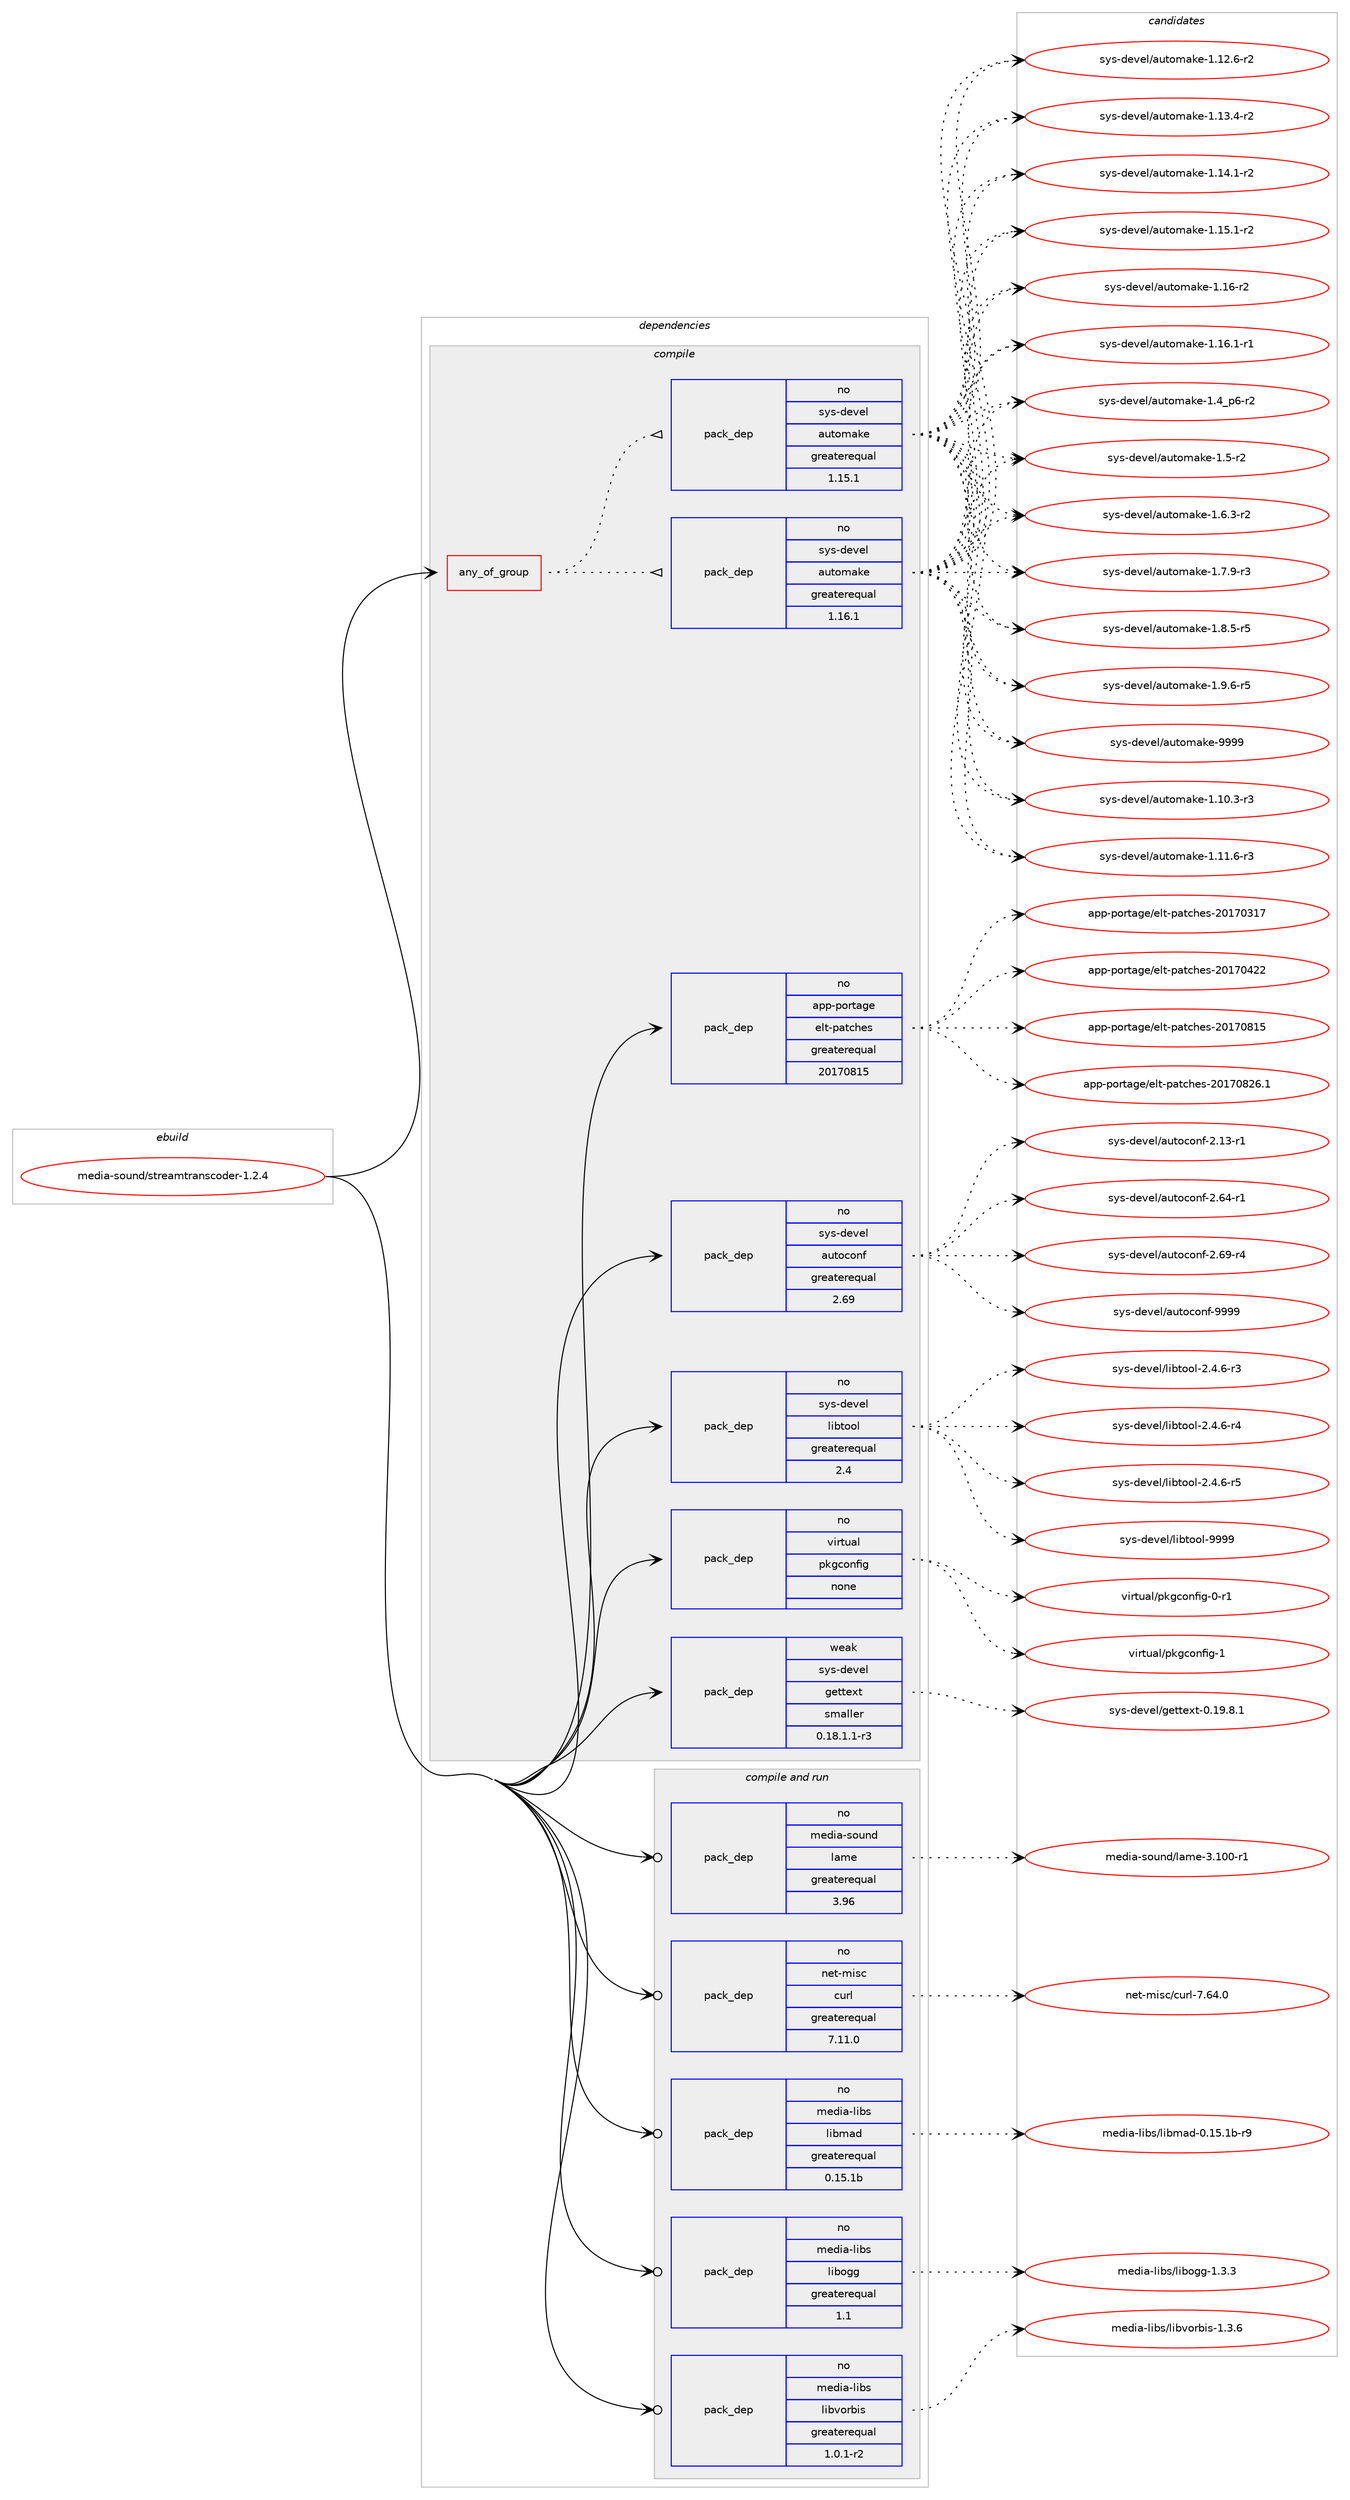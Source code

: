 digraph prolog {

# *************
# Graph options
# *************

newrank=true;
concentrate=true;
compound=true;
graph [rankdir=LR,fontname=Helvetica,fontsize=10,ranksep=1.5];#, ranksep=2.5, nodesep=0.2];
edge  [arrowhead=vee];
node  [fontname=Helvetica,fontsize=10];

# **********
# The ebuild
# **********

subgraph cluster_leftcol {
color=gray;
rank=same;
label=<<i>ebuild</i>>;
id [label="media-sound/streamtranscoder-1.2.4", color=red, width=4, href="../media-sound/streamtranscoder-1.2.4.svg"];
}

# ****************
# The dependencies
# ****************

subgraph cluster_midcol {
color=gray;
label=<<i>dependencies</i>>;
subgraph cluster_compile {
fillcolor="#eeeeee";
style=filled;
label=<<i>compile</i>>;
subgraph any25569 {
dependency1630977 [label=<<TABLE BORDER="0" CELLBORDER="1" CELLSPACING="0" CELLPADDING="4"><TR><TD CELLPADDING="10">any_of_group</TD></TR></TABLE>>, shape=none, color=red];subgraph pack1166335 {
dependency1630978 [label=<<TABLE BORDER="0" CELLBORDER="1" CELLSPACING="0" CELLPADDING="4" WIDTH="220"><TR><TD ROWSPAN="6" CELLPADDING="30">pack_dep</TD></TR><TR><TD WIDTH="110">no</TD></TR><TR><TD>sys-devel</TD></TR><TR><TD>automake</TD></TR><TR><TD>greaterequal</TD></TR><TR><TD>1.16.1</TD></TR></TABLE>>, shape=none, color=blue];
}
dependency1630977:e -> dependency1630978:w [weight=20,style="dotted",arrowhead="oinv"];
subgraph pack1166336 {
dependency1630979 [label=<<TABLE BORDER="0" CELLBORDER="1" CELLSPACING="0" CELLPADDING="4" WIDTH="220"><TR><TD ROWSPAN="6" CELLPADDING="30">pack_dep</TD></TR><TR><TD WIDTH="110">no</TD></TR><TR><TD>sys-devel</TD></TR><TR><TD>automake</TD></TR><TR><TD>greaterequal</TD></TR><TR><TD>1.15.1</TD></TR></TABLE>>, shape=none, color=blue];
}
dependency1630977:e -> dependency1630979:w [weight=20,style="dotted",arrowhead="oinv"];
}
id:e -> dependency1630977:w [weight=20,style="solid",arrowhead="vee"];
subgraph pack1166337 {
dependency1630980 [label=<<TABLE BORDER="0" CELLBORDER="1" CELLSPACING="0" CELLPADDING="4" WIDTH="220"><TR><TD ROWSPAN="6" CELLPADDING="30">pack_dep</TD></TR><TR><TD WIDTH="110">no</TD></TR><TR><TD>app-portage</TD></TR><TR><TD>elt-patches</TD></TR><TR><TD>greaterequal</TD></TR><TR><TD>20170815</TD></TR></TABLE>>, shape=none, color=blue];
}
id:e -> dependency1630980:w [weight=20,style="solid",arrowhead="vee"];
subgraph pack1166338 {
dependency1630981 [label=<<TABLE BORDER="0" CELLBORDER="1" CELLSPACING="0" CELLPADDING="4" WIDTH="220"><TR><TD ROWSPAN="6" CELLPADDING="30">pack_dep</TD></TR><TR><TD WIDTH="110">no</TD></TR><TR><TD>sys-devel</TD></TR><TR><TD>autoconf</TD></TR><TR><TD>greaterequal</TD></TR><TR><TD>2.69</TD></TR></TABLE>>, shape=none, color=blue];
}
id:e -> dependency1630981:w [weight=20,style="solid",arrowhead="vee"];
subgraph pack1166339 {
dependency1630982 [label=<<TABLE BORDER="0" CELLBORDER="1" CELLSPACING="0" CELLPADDING="4" WIDTH="220"><TR><TD ROWSPAN="6" CELLPADDING="30">pack_dep</TD></TR><TR><TD WIDTH="110">no</TD></TR><TR><TD>sys-devel</TD></TR><TR><TD>libtool</TD></TR><TR><TD>greaterequal</TD></TR><TR><TD>2.4</TD></TR></TABLE>>, shape=none, color=blue];
}
id:e -> dependency1630982:w [weight=20,style="solid",arrowhead="vee"];
subgraph pack1166340 {
dependency1630983 [label=<<TABLE BORDER="0" CELLBORDER="1" CELLSPACING="0" CELLPADDING="4" WIDTH="220"><TR><TD ROWSPAN="6" CELLPADDING="30">pack_dep</TD></TR><TR><TD WIDTH="110">no</TD></TR><TR><TD>virtual</TD></TR><TR><TD>pkgconfig</TD></TR><TR><TD>none</TD></TR><TR><TD></TD></TR></TABLE>>, shape=none, color=blue];
}
id:e -> dependency1630983:w [weight=20,style="solid",arrowhead="vee"];
subgraph pack1166341 {
dependency1630984 [label=<<TABLE BORDER="0" CELLBORDER="1" CELLSPACING="0" CELLPADDING="4" WIDTH="220"><TR><TD ROWSPAN="6" CELLPADDING="30">pack_dep</TD></TR><TR><TD WIDTH="110">weak</TD></TR><TR><TD>sys-devel</TD></TR><TR><TD>gettext</TD></TR><TR><TD>smaller</TD></TR><TR><TD>0.18.1.1-r3</TD></TR></TABLE>>, shape=none, color=blue];
}
id:e -> dependency1630984:w [weight=20,style="solid",arrowhead="vee"];
}
subgraph cluster_compileandrun {
fillcolor="#eeeeee";
style=filled;
label=<<i>compile and run</i>>;
subgraph pack1166342 {
dependency1630985 [label=<<TABLE BORDER="0" CELLBORDER="1" CELLSPACING="0" CELLPADDING="4" WIDTH="220"><TR><TD ROWSPAN="6" CELLPADDING="30">pack_dep</TD></TR><TR><TD WIDTH="110">no</TD></TR><TR><TD>media-libs</TD></TR><TR><TD>libmad</TD></TR><TR><TD>greaterequal</TD></TR><TR><TD>0.15.1b</TD></TR></TABLE>>, shape=none, color=blue];
}
id:e -> dependency1630985:w [weight=20,style="solid",arrowhead="odotvee"];
subgraph pack1166343 {
dependency1630986 [label=<<TABLE BORDER="0" CELLBORDER="1" CELLSPACING="0" CELLPADDING="4" WIDTH="220"><TR><TD ROWSPAN="6" CELLPADDING="30">pack_dep</TD></TR><TR><TD WIDTH="110">no</TD></TR><TR><TD>media-libs</TD></TR><TR><TD>libogg</TD></TR><TR><TD>greaterequal</TD></TR><TR><TD>1.1</TD></TR></TABLE>>, shape=none, color=blue];
}
id:e -> dependency1630986:w [weight=20,style="solid",arrowhead="odotvee"];
subgraph pack1166344 {
dependency1630987 [label=<<TABLE BORDER="0" CELLBORDER="1" CELLSPACING="0" CELLPADDING="4" WIDTH="220"><TR><TD ROWSPAN="6" CELLPADDING="30">pack_dep</TD></TR><TR><TD WIDTH="110">no</TD></TR><TR><TD>media-libs</TD></TR><TR><TD>libvorbis</TD></TR><TR><TD>greaterequal</TD></TR><TR><TD>1.0.1-r2</TD></TR></TABLE>>, shape=none, color=blue];
}
id:e -> dependency1630987:w [weight=20,style="solid",arrowhead="odotvee"];
subgraph pack1166345 {
dependency1630988 [label=<<TABLE BORDER="0" CELLBORDER="1" CELLSPACING="0" CELLPADDING="4" WIDTH="220"><TR><TD ROWSPAN="6" CELLPADDING="30">pack_dep</TD></TR><TR><TD WIDTH="110">no</TD></TR><TR><TD>media-sound</TD></TR><TR><TD>lame</TD></TR><TR><TD>greaterequal</TD></TR><TR><TD>3.96</TD></TR></TABLE>>, shape=none, color=blue];
}
id:e -> dependency1630988:w [weight=20,style="solid",arrowhead="odotvee"];
subgraph pack1166346 {
dependency1630989 [label=<<TABLE BORDER="0" CELLBORDER="1" CELLSPACING="0" CELLPADDING="4" WIDTH="220"><TR><TD ROWSPAN="6" CELLPADDING="30">pack_dep</TD></TR><TR><TD WIDTH="110">no</TD></TR><TR><TD>net-misc</TD></TR><TR><TD>curl</TD></TR><TR><TD>greaterequal</TD></TR><TR><TD>7.11.0</TD></TR></TABLE>>, shape=none, color=blue];
}
id:e -> dependency1630989:w [weight=20,style="solid",arrowhead="odotvee"];
}
subgraph cluster_run {
fillcolor="#eeeeee";
style=filled;
label=<<i>run</i>>;
}
}

# **************
# The candidates
# **************

subgraph cluster_choices {
rank=same;
color=gray;
label=<<i>candidates</i>>;

subgraph choice1166335 {
color=black;
nodesep=1;
choice11512111545100101118101108479711711611110997107101454946494846514511451 [label="sys-devel/automake-1.10.3-r3", color=red, width=4,href="../sys-devel/automake-1.10.3-r3.svg"];
choice11512111545100101118101108479711711611110997107101454946494946544511451 [label="sys-devel/automake-1.11.6-r3", color=red, width=4,href="../sys-devel/automake-1.11.6-r3.svg"];
choice11512111545100101118101108479711711611110997107101454946495046544511450 [label="sys-devel/automake-1.12.6-r2", color=red, width=4,href="../sys-devel/automake-1.12.6-r2.svg"];
choice11512111545100101118101108479711711611110997107101454946495146524511450 [label="sys-devel/automake-1.13.4-r2", color=red, width=4,href="../sys-devel/automake-1.13.4-r2.svg"];
choice11512111545100101118101108479711711611110997107101454946495246494511450 [label="sys-devel/automake-1.14.1-r2", color=red, width=4,href="../sys-devel/automake-1.14.1-r2.svg"];
choice11512111545100101118101108479711711611110997107101454946495346494511450 [label="sys-devel/automake-1.15.1-r2", color=red, width=4,href="../sys-devel/automake-1.15.1-r2.svg"];
choice1151211154510010111810110847971171161111099710710145494649544511450 [label="sys-devel/automake-1.16-r2", color=red, width=4,href="../sys-devel/automake-1.16-r2.svg"];
choice11512111545100101118101108479711711611110997107101454946495446494511449 [label="sys-devel/automake-1.16.1-r1", color=red, width=4,href="../sys-devel/automake-1.16.1-r1.svg"];
choice115121115451001011181011084797117116111109971071014549465295112544511450 [label="sys-devel/automake-1.4_p6-r2", color=red, width=4,href="../sys-devel/automake-1.4_p6-r2.svg"];
choice11512111545100101118101108479711711611110997107101454946534511450 [label="sys-devel/automake-1.5-r2", color=red, width=4,href="../sys-devel/automake-1.5-r2.svg"];
choice115121115451001011181011084797117116111109971071014549465446514511450 [label="sys-devel/automake-1.6.3-r2", color=red, width=4,href="../sys-devel/automake-1.6.3-r2.svg"];
choice115121115451001011181011084797117116111109971071014549465546574511451 [label="sys-devel/automake-1.7.9-r3", color=red, width=4,href="../sys-devel/automake-1.7.9-r3.svg"];
choice115121115451001011181011084797117116111109971071014549465646534511453 [label="sys-devel/automake-1.8.5-r5", color=red, width=4,href="../sys-devel/automake-1.8.5-r5.svg"];
choice115121115451001011181011084797117116111109971071014549465746544511453 [label="sys-devel/automake-1.9.6-r5", color=red, width=4,href="../sys-devel/automake-1.9.6-r5.svg"];
choice115121115451001011181011084797117116111109971071014557575757 [label="sys-devel/automake-9999", color=red, width=4,href="../sys-devel/automake-9999.svg"];
dependency1630978:e -> choice11512111545100101118101108479711711611110997107101454946494846514511451:w [style=dotted,weight="100"];
dependency1630978:e -> choice11512111545100101118101108479711711611110997107101454946494946544511451:w [style=dotted,weight="100"];
dependency1630978:e -> choice11512111545100101118101108479711711611110997107101454946495046544511450:w [style=dotted,weight="100"];
dependency1630978:e -> choice11512111545100101118101108479711711611110997107101454946495146524511450:w [style=dotted,weight="100"];
dependency1630978:e -> choice11512111545100101118101108479711711611110997107101454946495246494511450:w [style=dotted,weight="100"];
dependency1630978:e -> choice11512111545100101118101108479711711611110997107101454946495346494511450:w [style=dotted,weight="100"];
dependency1630978:e -> choice1151211154510010111810110847971171161111099710710145494649544511450:w [style=dotted,weight="100"];
dependency1630978:e -> choice11512111545100101118101108479711711611110997107101454946495446494511449:w [style=dotted,weight="100"];
dependency1630978:e -> choice115121115451001011181011084797117116111109971071014549465295112544511450:w [style=dotted,weight="100"];
dependency1630978:e -> choice11512111545100101118101108479711711611110997107101454946534511450:w [style=dotted,weight="100"];
dependency1630978:e -> choice115121115451001011181011084797117116111109971071014549465446514511450:w [style=dotted,weight="100"];
dependency1630978:e -> choice115121115451001011181011084797117116111109971071014549465546574511451:w [style=dotted,weight="100"];
dependency1630978:e -> choice115121115451001011181011084797117116111109971071014549465646534511453:w [style=dotted,weight="100"];
dependency1630978:e -> choice115121115451001011181011084797117116111109971071014549465746544511453:w [style=dotted,weight="100"];
dependency1630978:e -> choice115121115451001011181011084797117116111109971071014557575757:w [style=dotted,weight="100"];
}
subgraph choice1166336 {
color=black;
nodesep=1;
choice11512111545100101118101108479711711611110997107101454946494846514511451 [label="sys-devel/automake-1.10.3-r3", color=red, width=4,href="../sys-devel/automake-1.10.3-r3.svg"];
choice11512111545100101118101108479711711611110997107101454946494946544511451 [label="sys-devel/automake-1.11.6-r3", color=red, width=4,href="../sys-devel/automake-1.11.6-r3.svg"];
choice11512111545100101118101108479711711611110997107101454946495046544511450 [label="sys-devel/automake-1.12.6-r2", color=red, width=4,href="../sys-devel/automake-1.12.6-r2.svg"];
choice11512111545100101118101108479711711611110997107101454946495146524511450 [label="sys-devel/automake-1.13.4-r2", color=red, width=4,href="../sys-devel/automake-1.13.4-r2.svg"];
choice11512111545100101118101108479711711611110997107101454946495246494511450 [label="sys-devel/automake-1.14.1-r2", color=red, width=4,href="../sys-devel/automake-1.14.1-r2.svg"];
choice11512111545100101118101108479711711611110997107101454946495346494511450 [label="sys-devel/automake-1.15.1-r2", color=red, width=4,href="../sys-devel/automake-1.15.1-r2.svg"];
choice1151211154510010111810110847971171161111099710710145494649544511450 [label="sys-devel/automake-1.16-r2", color=red, width=4,href="../sys-devel/automake-1.16-r2.svg"];
choice11512111545100101118101108479711711611110997107101454946495446494511449 [label="sys-devel/automake-1.16.1-r1", color=red, width=4,href="../sys-devel/automake-1.16.1-r1.svg"];
choice115121115451001011181011084797117116111109971071014549465295112544511450 [label="sys-devel/automake-1.4_p6-r2", color=red, width=4,href="../sys-devel/automake-1.4_p6-r2.svg"];
choice11512111545100101118101108479711711611110997107101454946534511450 [label="sys-devel/automake-1.5-r2", color=red, width=4,href="../sys-devel/automake-1.5-r2.svg"];
choice115121115451001011181011084797117116111109971071014549465446514511450 [label="sys-devel/automake-1.6.3-r2", color=red, width=4,href="../sys-devel/automake-1.6.3-r2.svg"];
choice115121115451001011181011084797117116111109971071014549465546574511451 [label="sys-devel/automake-1.7.9-r3", color=red, width=4,href="../sys-devel/automake-1.7.9-r3.svg"];
choice115121115451001011181011084797117116111109971071014549465646534511453 [label="sys-devel/automake-1.8.5-r5", color=red, width=4,href="../sys-devel/automake-1.8.5-r5.svg"];
choice115121115451001011181011084797117116111109971071014549465746544511453 [label="sys-devel/automake-1.9.6-r5", color=red, width=4,href="../sys-devel/automake-1.9.6-r5.svg"];
choice115121115451001011181011084797117116111109971071014557575757 [label="sys-devel/automake-9999", color=red, width=4,href="../sys-devel/automake-9999.svg"];
dependency1630979:e -> choice11512111545100101118101108479711711611110997107101454946494846514511451:w [style=dotted,weight="100"];
dependency1630979:e -> choice11512111545100101118101108479711711611110997107101454946494946544511451:w [style=dotted,weight="100"];
dependency1630979:e -> choice11512111545100101118101108479711711611110997107101454946495046544511450:w [style=dotted,weight="100"];
dependency1630979:e -> choice11512111545100101118101108479711711611110997107101454946495146524511450:w [style=dotted,weight="100"];
dependency1630979:e -> choice11512111545100101118101108479711711611110997107101454946495246494511450:w [style=dotted,weight="100"];
dependency1630979:e -> choice11512111545100101118101108479711711611110997107101454946495346494511450:w [style=dotted,weight="100"];
dependency1630979:e -> choice1151211154510010111810110847971171161111099710710145494649544511450:w [style=dotted,weight="100"];
dependency1630979:e -> choice11512111545100101118101108479711711611110997107101454946495446494511449:w [style=dotted,weight="100"];
dependency1630979:e -> choice115121115451001011181011084797117116111109971071014549465295112544511450:w [style=dotted,weight="100"];
dependency1630979:e -> choice11512111545100101118101108479711711611110997107101454946534511450:w [style=dotted,weight="100"];
dependency1630979:e -> choice115121115451001011181011084797117116111109971071014549465446514511450:w [style=dotted,weight="100"];
dependency1630979:e -> choice115121115451001011181011084797117116111109971071014549465546574511451:w [style=dotted,weight="100"];
dependency1630979:e -> choice115121115451001011181011084797117116111109971071014549465646534511453:w [style=dotted,weight="100"];
dependency1630979:e -> choice115121115451001011181011084797117116111109971071014549465746544511453:w [style=dotted,weight="100"];
dependency1630979:e -> choice115121115451001011181011084797117116111109971071014557575757:w [style=dotted,weight="100"];
}
subgraph choice1166337 {
color=black;
nodesep=1;
choice97112112451121111141169710310147101108116451129711699104101115455048495548514955 [label="app-portage/elt-patches-20170317", color=red, width=4,href="../app-portage/elt-patches-20170317.svg"];
choice97112112451121111141169710310147101108116451129711699104101115455048495548525050 [label="app-portage/elt-patches-20170422", color=red, width=4,href="../app-portage/elt-patches-20170422.svg"];
choice97112112451121111141169710310147101108116451129711699104101115455048495548564953 [label="app-portage/elt-patches-20170815", color=red, width=4,href="../app-portage/elt-patches-20170815.svg"];
choice971121124511211111411697103101471011081164511297116991041011154550484955485650544649 [label="app-portage/elt-patches-20170826.1", color=red, width=4,href="../app-portage/elt-patches-20170826.1.svg"];
dependency1630980:e -> choice97112112451121111141169710310147101108116451129711699104101115455048495548514955:w [style=dotted,weight="100"];
dependency1630980:e -> choice97112112451121111141169710310147101108116451129711699104101115455048495548525050:w [style=dotted,weight="100"];
dependency1630980:e -> choice97112112451121111141169710310147101108116451129711699104101115455048495548564953:w [style=dotted,weight="100"];
dependency1630980:e -> choice971121124511211111411697103101471011081164511297116991041011154550484955485650544649:w [style=dotted,weight="100"];
}
subgraph choice1166338 {
color=black;
nodesep=1;
choice1151211154510010111810110847971171161119911111010245504649514511449 [label="sys-devel/autoconf-2.13-r1", color=red, width=4,href="../sys-devel/autoconf-2.13-r1.svg"];
choice1151211154510010111810110847971171161119911111010245504654524511449 [label="sys-devel/autoconf-2.64-r1", color=red, width=4,href="../sys-devel/autoconf-2.64-r1.svg"];
choice1151211154510010111810110847971171161119911111010245504654574511452 [label="sys-devel/autoconf-2.69-r4", color=red, width=4,href="../sys-devel/autoconf-2.69-r4.svg"];
choice115121115451001011181011084797117116111991111101024557575757 [label="sys-devel/autoconf-9999", color=red, width=4,href="../sys-devel/autoconf-9999.svg"];
dependency1630981:e -> choice1151211154510010111810110847971171161119911111010245504649514511449:w [style=dotted,weight="100"];
dependency1630981:e -> choice1151211154510010111810110847971171161119911111010245504654524511449:w [style=dotted,weight="100"];
dependency1630981:e -> choice1151211154510010111810110847971171161119911111010245504654574511452:w [style=dotted,weight="100"];
dependency1630981:e -> choice115121115451001011181011084797117116111991111101024557575757:w [style=dotted,weight="100"];
}
subgraph choice1166339 {
color=black;
nodesep=1;
choice1151211154510010111810110847108105981161111111084550465246544511451 [label="sys-devel/libtool-2.4.6-r3", color=red, width=4,href="../sys-devel/libtool-2.4.6-r3.svg"];
choice1151211154510010111810110847108105981161111111084550465246544511452 [label="sys-devel/libtool-2.4.6-r4", color=red, width=4,href="../sys-devel/libtool-2.4.6-r4.svg"];
choice1151211154510010111810110847108105981161111111084550465246544511453 [label="sys-devel/libtool-2.4.6-r5", color=red, width=4,href="../sys-devel/libtool-2.4.6-r5.svg"];
choice1151211154510010111810110847108105981161111111084557575757 [label="sys-devel/libtool-9999", color=red, width=4,href="../sys-devel/libtool-9999.svg"];
dependency1630982:e -> choice1151211154510010111810110847108105981161111111084550465246544511451:w [style=dotted,weight="100"];
dependency1630982:e -> choice1151211154510010111810110847108105981161111111084550465246544511452:w [style=dotted,weight="100"];
dependency1630982:e -> choice1151211154510010111810110847108105981161111111084550465246544511453:w [style=dotted,weight="100"];
dependency1630982:e -> choice1151211154510010111810110847108105981161111111084557575757:w [style=dotted,weight="100"];
}
subgraph choice1166340 {
color=black;
nodesep=1;
choice11810511411611797108471121071039911111010210510345484511449 [label="virtual/pkgconfig-0-r1", color=red, width=4,href="../virtual/pkgconfig-0-r1.svg"];
choice1181051141161179710847112107103991111101021051034549 [label="virtual/pkgconfig-1", color=red, width=4,href="../virtual/pkgconfig-1.svg"];
dependency1630983:e -> choice11810511411611797108471121071039911111010210510345484511449:w [style=dotted,weight="100"];
dependency1630983:e -> choice1181051141161179710847112107103991111101021051034549:w [style=dotted,weight="100"];
}
subgraph choice1166341 {
color=black;
nodesep=1;
choice1151211154510010111810110847103101116116101120116454846495746564649 [label="sys-devel/gettext-0.19.8.1", color=red, width=4,href="../sys-devel/gettext-0.19.8.1.svg"];
dependency1630984:e -> choice1151211154510010111810110847103101116116101120116454846495746564649:w [style=dotted,weight="100"];
}
subgraph choice1166342 {
color=black;
nodesep=1;
choice10910110010597451081059811547108105981099710045484649534649984511457 [label="media-libs/libmad-0.15.1b-r9", color=red, width=4,href="../media-libs/libmad-0.15.1b-r9.svg"];
dependency1630985:e -> choice10910110010597451081059811547108105981099710045484649534649984511457:w [style=dotted,weight="100"];
}
subgraph choice1166343 {
color=black;
nodesep=1;
choice1091011001059745108105981154710810598111103103454946514651 [label="media-libs/libogg-1.3.3", color=red, width=4,href="../media-libs/libogg-1.3.3.svg"];
dependency1630986:e -> choice1091011001059745108105981154710810598111103103454946514651:w [style=dotted,weight="100"];
}
subgraph choice1166344 {
color=black;
nodesep=1;
choice109101100105974510810598115471081059811811111498105115454946514654 [label="media-libs/libvorbis-1.3.6", color=red, width=4,href="../media-libs/libvorbis-1.3.6.svg"];
dependency1630987:e -> choice109101100105974510810598115471081059811811111498105115454946514654:w [style=dotted,weight="100"];
}
subgraph choice1166345 {
color=black;
nodesep=1;
choice109101100105974511511111711010047108971091014551464948484511449 [label="media-sound/lame-3.100-r1", color=red, width=4,href="../media-sound/lame-3.100-r1.svg"];
dependency1630988:e -> choice109101100105974511511111711010047108971091014551464948484511449:w [style=dotted,weight="100"];
}
subgraph choice1166346 {
color=black;
nodesep=1;
choice1101011164510910511599479911711410845554654524648 [label="net-misc/curl-7.64.0", color=red, width=4,href="../net-misc/curl-7.64.0.svg"];
dependency1630989:e -> choice1101011164510910511599479911711410845554654524648:w [style=dotted,weight="100"];
}
}

}
